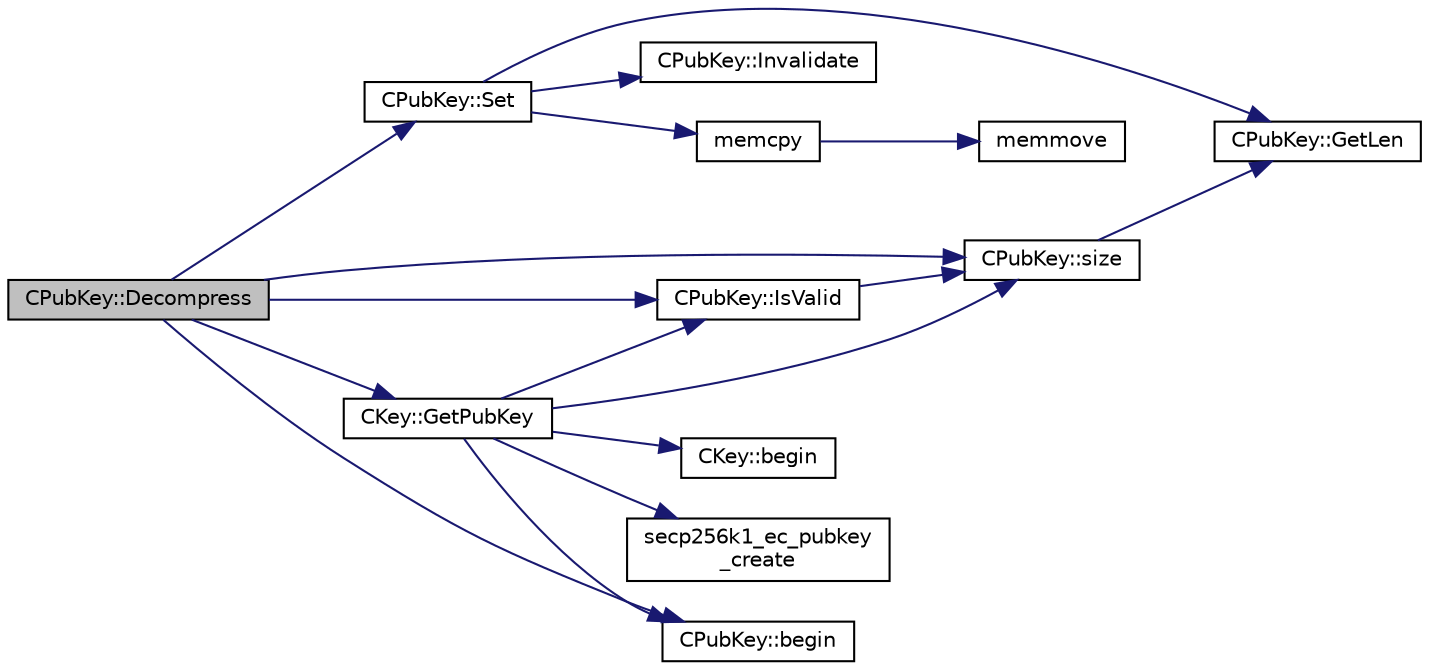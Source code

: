 digraph "CPubKey::Decompress"
{
  edge [fontname="Helvetica",fontsize="10",labelfontname="Helvetica",labelfontsize="10"];
  node [fontname="Helvetica",fontsize="10",shape=record];
  rankdir="LR";
  Node191 [label="CPubKey::Decompress",height=0.2,width=0.4,color="black", fillcolor="grey75", style="filled", fontcolor="black"];
  Node191 -> Node192 [color="midnightblue",fontsize="10",style="solid",fontname="Helvetica"];
  Node192 [label="CPubKey::IsValid",height=0.2,width=0.4,color="black", fillcolor="white", style="filled",URL="$class_c_pub_key.html#a4fa94293cf8577fd039b9a133f6c7f30"];
  Node192 -> Node193 [color="midnightblue",fontsize="10",style="solid",fontname="Helvetica"];
  Node193 [label="CPubKey::size",height=0.2,width=0.4,color="black", fillcolor="white", style="filled",URL="$class_c_pub_key.html#a6bb28fcf0a5f799c69f5b7269363b309",tooltip="Simple read-only vector-like interface to the pubkey data. "];
  Node193 -> Node194 [color="midnightblue",fontsize="10",style="solid",fontname="Helvetica"];
  Node194 [label="CPubKey::GetLen",height=0.2,width=0.4,color="black", fillcolor="white", style="filled",URL="$class_c_pub_key.html#a7dc71b3f037c84268dc22de97d7b65fb",tooltip="Compute the length of a pubkey with a given first byte. "];
  Node191 -> Node193 [color="midnightblue",fontsize="10",style="solid",fontname="Helvetica"];
  Node191 -> Node195 [color="midnightblue",fontsize="10",style="solid",fontname="Helvetica"];
  Node195 [label="CPubKey::begin",height=0.2,width=0.4,color="black", fillcolor="white", style="filled",URL="$class_c_pub_key.html#a859ab9909d68092d6d4fc739237ab358"];
  Node191 -> Node196 [color="midnightblue",fontsize="10",style="solid",fontname="Helvetica"];
  Node196 [label="CKey::GetPubKey",height=0.2,width=0.4,color="black", fillcolor="white", style="filled",URL="$class_c_key.html#aa1085c59603a62db6ec776300f250337",tooltip="Compute the public key from a private key. "];
  Node196 -> Node197 [color="midnightblue",fontsize="10",style="solid",fontname="Helvetica"];
  Node197 [label="secp256k1_ec_pubkey\l_create",height=0.2,width=0.4,color="black", fillcolor="white", style="filled",URL="$secp256k1_8h.html#a22e1ef593e0d06d40b4f233e91447aa3",tooltip="Compute the public key for a secret key. "];
  Node196 -> Node195 [color="midnightblue",fontsize="10",style="solid",fontname="Helvetica"];
  Node196 -> Node198 [color="midnightblue",fontsize="10",style="solid",fontname="Helvetica"];
  Node198 [label="CKey::begin",height=0.2,width=0.4,color="black", fillcolor="white", style="filled",URL="$class_c_key.html#ab8dee0ad9d933304a22284ee40040847"];
  Node196 -> Node193 [color="midnightblue",fontsize="10",style="solid",fontname="Helvetica"];
  Node196 -> Node192 [color="midnightblue",fontsize="10",style="solid",fontname="Helvetica"];
  Node191 -> Node199 [color="midnightblue",fontsize="10",style="solid",fontname="Helvetica"];
  Node199 [label="CPubKey::Set",height=0.2,width=0.4,color="black", fillcolor="white", style="filled",URL="$class_c_pub_key.html#af59bc1d3be119c1f8b49d3c1e2c0797b",tooltip="Initialize a public key using begin/end iterators to byte data. "];
  Node199 -> Node194 [color="midnightblue",fontsize="10",style="solid",fontname="Helvetica"];
  Node199 -> Node200 [color="midnightblue",fontsize="10",style="solid",fontname="Helvetica"];
  Node200 [label="memcpy",height=0.2,width=0.4,color="black", fillcolor="white", style="filled",URL="$glibc__compat_8cpp.html#a0f46826ab0466591e136db24394923cf"];
  Node200 -> Node201 [color="midnightblue",fontsize="10",style="solid",fontname="Helvetica"];
  Node201 [label="memmove",height=0.2,width=0.4,color="black", fillcolor="white", style="filled",URL="$glibc__compat_8cpp.html#a9778d49e9029dd75bc53ecbbf9f5e9a1"];
  Node199 -> Node202 [color="midnightblue",fontsize="10",style="solid",fontname="Helvetica"];
  Node202 [label="CPubKey::Invalidate",height=0.2,width=0.4,color="black", fillcolor="white", style="filled",URL="$class_c_pub_key.html#a99917e80a362af54a3677ea9cf1328ee",tooltip="Set this key data to be invalid. "];
}
